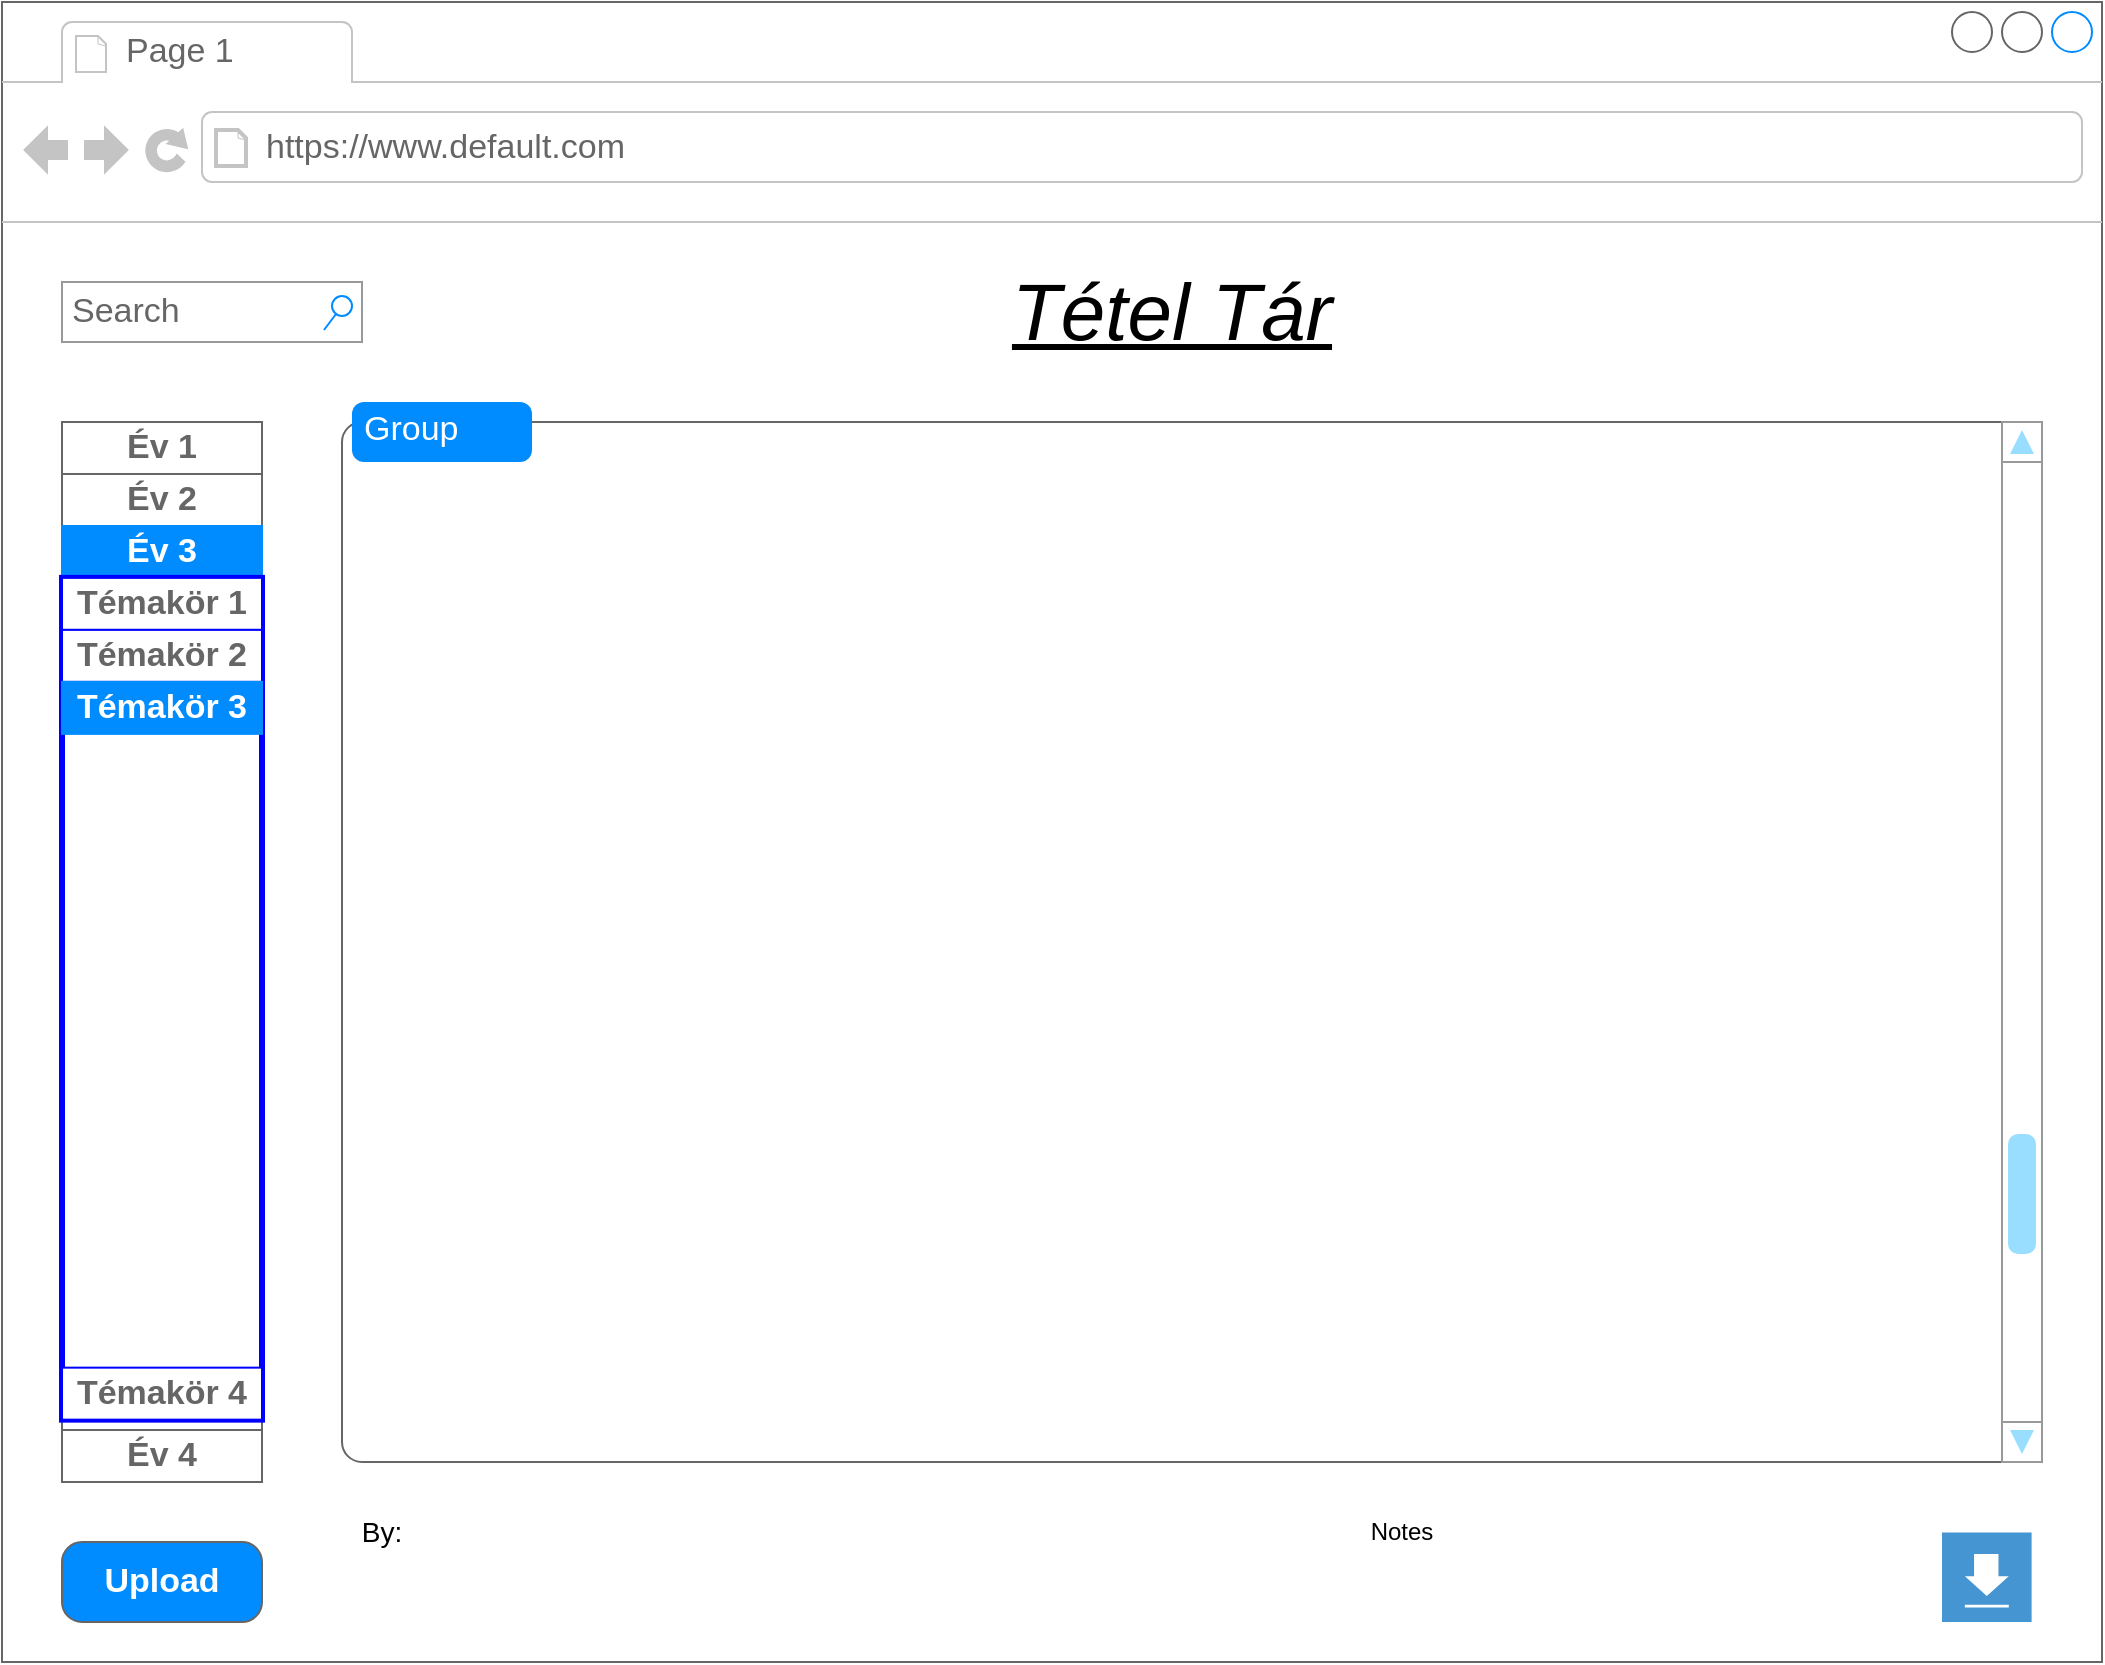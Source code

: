 <mxfile version="23.0.2" type="device">
  <diagram name="Page-1" id="2cc2dc42-3aac-f2a9-1cec-7a8b7cbee084">
    <mxGraphModel dx="2580" dy="877" grid="1" gridSize="10" guides="1" tooltips="1" connect="1" arrows="1" fold="1" page="1" pageScale="1" pageWidth="1100" pageHeight="850" background="none" math="0" shadow="0">
      <root>
        <mxCell id="0" />
        <mxCell id="1" parent="0" />
        <mxCell id="7026571954dc6520-1" value="" style="strokeWidth=1;shadow=0;dashed=0;align=center;html=1;shape=mxgraph.mockup.containers.browserWindow;rSize=0;strokeColor=#666666;mainText=,;recursiveResize=0;rounded=0;labelBackgroundColor=none;fontFamily=Verdana;fontSize=12" parent="1" vertex="1">
          <mxGeometry x="-20" y="70" width="1050" height="830" as="geometry" />
        </mxCell>
        <mxCell id="7026571954dc6520-2" value="Page 1" style="strokeWidth=1;shadow=0;dashed=0;align=center;html=1;shape=mxgraph.mockup.containers.anchor;fontSize=17;fontColor=#666666;align=left;" parent="7026571954dc6520-1" vertex="1">
          <mxGeometry x="60" y="12" width="110" height="26" as="geometry" />
        </mxCell>
        <mxCell id="7026571954dc6520-3" value="https://www.default.com" style="strokeWidth=1;shadow=0;dashed=0;align=center;html=1;shape=mxgraph.mockup.containers.anchor;rSize=0;fontSize=17;fontColor=#666666;align=left;" parent="7026571954dc6520-1" vertex="1">
          <mxGeometry x="130" y="60" width="250" height="26" as="geometry" />
        </mxCell>
        <mxCell id="8KVPcVtEx2DPhEghn_Li-6" value="" style="strokeWidth=1;shadow=0;dashed=0;align=center;html=1;shape=mxgraph.mockup.containers.rrect;rSize=0;strokeColor=#666666;" vertex="1" parent="7026571954dc6520-1">
          <mxGeometry x="30" y="210" width="100" height="530" as="geometry" />
        </mxCell>
        <mxCell id="8KVPcVtEx2DPhEghn_Li-7" value="Év 1" style="strokeColor=inherit;fillColor=inherit;gradientColor=inherit;strokeWidth=1;shadow=0;dashed=0;align=center;html=1;shape=mxgraph.mockup.containers.rrect;rSize=0;fontSize=17;fontColor=#666666;fontStyle=1;resizeWidth=1;whiteSpace=wrap;" vertex="1" parent="8KVPcVtEx2DPhEghn_Li-6">
          <mxGeometry width="100" height="26" relative="1" as="geometry" />
        </mxCell>
        <mxCell id="8KVPcVtEx2DPhEghn_Li-8" value="Év 2" style="strokeColor=inherit;fillColor=inherit;gradientColor=inherit;strokeWidth=1;shadow=0;dashed=0;align=center;html=1;shape=mxgraph.mockup.containers.rrect;rSize=0;fontSize=17;fontColor=#666666;fontStyle=1;resizeWidth=1;whiteSpace=wrap;" vertex="1" parent="8KVPcVtEx2DPhEghn_Li-6">
          <mxGeometry width="100" height="26" relative="1" as="geometry">
            <mxPoint y="26" as="offset" />
          </mxGeometry>
        </mxCell>
        <mxCell id="8KVPcVtEx2DPhEghn_Li-9" value="Év 3" style="strokeWidth=1;shadow=0;dashed=0;align=center;html=1;shape=mxgraph.mockup.containers.rrect;rSize=0;fontSize=17;fontColor=#ffffff;fontStyle=1;fillColor=#008cff;strokeColor=#008cff;resizeWidth=1;whiteSpace=wrap;" vertex="1" parent="8KVPcVtEx2DPhEghn_Li-6">
          <mxGeometry width="100" height="26" relative="1" as="geometry">
            <mxPoint y="52" as="offset" />
          </mxGeometry>
        </mxCell>
        <mxCell id="8KVPcVtEx2DPhEghn_Li-10" value="Év 4" style="strokeColor=inherit;fillColor=inherit;gradientColor=inherit;strokeWidth=1;shadow=0;dashed=0;align=center;html=1;shape=mxgraph.mockup.containers.rrect;rSize=0;fontSize=17;fontColor=#666666;fontStyle=1;resizeWidth=1;whiteSpace=wrap;" vertex="1" parent="8KVPcVtEx2DPhEghn_Li-6">
          <mxGeometry y="1" width="100" height="26" relative="1" as="geometry">
            <mxPoint y="-26" as="offset" />
          </mxGeometry>
        </mxCell>
        <mxCell id="8KVPcVtEx2DPhEghn_Li-19" value="" style="strokeWidth=3;shadow=0;dashed=0;align=center;html=1;shape=mxgraph.mockup.containers.rrect;rSize=0;strokeColor=#0000FF;" vertex="1" parent="8KVPcVtEx2DPhEghn_Li-6">
          <mxGeometry y="77.941" width="100" height="420.882" as="geometry" />
        </mxCell>
        <mxCell id="8KVPcVtEx2DPhEghn_Li-20" value="Témakör 1" style="strokeColor=inherit;fillColor=inherit;gradientColor=inherit;strokeWidth=1;shadow=0;dashed=0;align=center;html=1;shape=mxgraph.mockup.containers.rrect;rSize=0;fontSize=17;fontColor=#666666;fontStyle=1;resizeWidth=1;whiteSpace=wrap;" vertex="1" parent="8KVPcVtEx2DPhEghn_Li-19">
          <mxGeometry width="100" height="26" relative="1" as="geometry" />
        </mxCell>
        <mxCell id="8KVPcVtEx2DPhEghn_Li-21" value="Témakör 2" style="strokeColor=inherit;fillColor=inherit;gradientColor=inherit;strokeWidth=1;shadow=0;dashed=0;align=center;html=1;shape=mxgraph.mockup.containers.rrect;rSize=0;fontSize=17;fontColor=#666666;fontStyle=1;resizeWidth=1;whiteSpace=wrap;" vertex="1" parent="8KVPcVtEx2DPhEghn_Li-19">
          <mxGeometry width="100" height="26" relative="1" as="geometry">
            <mxPoint y="26" as="offset" />
          </mxGeometry>
        </mxCell>
        <mxCell id="8KVPcVtEx2DPhEghn_Li-22" value="Témakör 3" style="strokeWidth=1;shadow=0;dashed=0;align=center;html=1;shape=mxgraph.mockup.containers.rrect;rSize=0;fontSize=17;fontColor=#ffffff;fontStyle=1;fillColor=#008cff;strokeColor=#008cff;resizeWidth=1;whiteSpace=wrap;" vertex="1" parent="8KVPcVtEx2DPhEghn_Li-19">
          <mxGeometry width="100" height="26" relative="1" as="geometry">
            <mxPoint y="52" as="offset" />
          </mxGeometry>
        </mxCell>
        <mxCell id="8KVPcVtEx2DPhEghn_Li-23" value="Témakör 4" style="strokeColor=inherit;fillColor=inherit;gradientColor=inherit;strokeWidth=1;shadow=0;dashed=0;align=center;html=1;shape=mxgraph.mockup.containers.rrect;rSize=0;fontSize=17;fontColor=#666666;fontStyle=1;resizeWidth=1;whiteSpace=wrap;" vertex="1" parent="8KVPcVtEx2DPhEghn_Li-19">
          <mxGeometry y="1" width="100" height="26" relative="1" as="geometry">
            <mxPoint y="-26" as="offset" />
          </mxGeometry>
        </mxCell>
        <mxCell id="8KVPcVtEx2DPhEghn_Li-12" value="" style="shape=mxgraph.mockup.containers.marginRect;rectMarginTop=10;strokeColor=#666666;strokeWidth=1;dashed=0;rounded=1;arcSize=5;recursiveResize=0;html=1;whiteSpace=wrap;" vertex="1" parent="7026571954dc6520-1">
          <mxGeometry x="170" y="200" width="850" height="530" as="geometry" />
        </mxCell>
        <mxCell id="8KVPcVtEx2DPhEghn_Li-13" value="Group" style="shape=rect;strokeColor=none;fillColor=#008cff;strokeWidth=1;dashed=0;rounded=1;arcSize=20;fontColor=#ffffff;fontSize=17;spacing=2;spacingTop=-2;align=left;autosize=1;spacingLeft=4;resizeWidth=0;resizeHeight=0;perimeter=none;html=1;whiteSpace=wrap;" vertex="1" parent="8KVPcVtEx2DPhEghn_Li-12">
          <mxGeometry x="5" width="90" height="30" as="geometry" />
        </mxCell>
        <mxCell id="8KVPcVtEx2DPhEghn_Li-17" value="" style="verticalLabelPosition=bottom;shadow=0;dashed=0;align=center;html=1;verticalAlign=top;strokeWidth=1;shape=mxgraph.mockup.navigation.scrollBar;strokeColor=#999999;barPos=20;fillColor2=#99ddff;strokeColor2=none;direction=north;" vertex="1" parent="8KVPcVtEx2DPhEghn_Li-12">
          <mxGeometry x="830" y="10" width="20" height="520" as="geometry" />
        </mxCell>
        <mxCell id="8KVPcVtEx2DPhEghn_Li-14" value="&lt;i&gt;&lt;u&gt;&lt;font style=&quot;font-size: 40px;&quot;&gt;Tétel Tár&lt;/font&gt;&lt;/u&gt;&lt;/i&gt;" style="text;html=1;strokeColor=none;fillColor=none;align=center;verticalAlign=middle;whiteSpace=wrap;rounded=0;fontSize=38;" vertex="1" parent="7026571954dc6520-1">
          <mxGeometry x="170" y="120" width="830" height="70" as="geometry" />
        </mxCell>
        <mxCell id="8KVPcVtEx2DPhEghn_Li-15" value="Upload" style="strokeWidth=1;shadow=0;dashed=0;align=center;html=1;shape=mxgraph.mockup.buttons.button;strokeColor=#666666;fontColor=#ffffff;mainText=;buttonStyle=round;fontSize=17;fontStyle=1;fillColor=#008cff;whiteSpace=wrap;" vertex="1" parent="7026571954dc6520-1">
          <mxGeometry x="30" y="770" width="100" height="40" as="geometry" />
        </mxCell>
        <mxCell id="8KVPcVtEx2DPhEghn_Li-16" value="By:" style="text;html=1;strokeColor=none;fillColor=none;align=center;verticalAlign=middle;whiteSpace=wrap;rounded=0;fontSize=14;" vertex="1" parent="7026571954dc6520-1">
          <mxGeometry x="160" y="750" width="60" height="30" as="geometry" />
        </mxCell>
        <mxCell id="8KVPcVtEx2DPhEghn_Li-18" value="Search" style="strokeWidth=1;shadow=0;dashed=0;align=center;html=1;shape=mxgraph.mockup.forms.searchBox;strokeColor=#999999;mainText=;strokeColor2=#008cff;fontColor=#666666;fontSize=17;align=left;spacingLeft=3;whiteSpace=wrap;" vertex="1" parent="7026571954dc6520-1">
          <mxGeometry x="30" y="140" width="150" height="30" as="geometry" />
        </mxCell>
        <mxCell id="8KVPcVtEx2DPhEghn_Li-25" value="" style="shadow=0;dashed=0;html=1;strokeColor=none;fillColor=#4495D1;labelPosition=center;verticalLabelPosition=bottom;verticalAlign=top;align=center;outlineConnect=0;shape=mxgraph.veeam.2d.download;" vertex="1" parent="7026571954dc6520-1">
          <mxGeometry x="970" y="765.2" width="44.8" height="44.8" as="geometry" />
        </mxCell>
        <mxCell id="8KVPcVtEx2DPhEghn_Li-26" value="Notes" style="text;html=1;strokeColor=none;fillColor=none;align=center;verticalAlign=middle;whiteSpace=wrap;rounded=0;" vertex="1" parent="7026571954dc6520-1">
          <mxGeometry x="670" y="750" width="60" height="30" as="geometry" />
        </mxCell>
      </root>
    </mxGraphModel>
  </diagram>
</mxfile>
